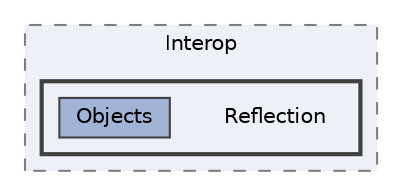 digraph "src/BadScript2/Runtime/Interop/Reflection"
{
 // LATEX_PDF_SIZE
  bgcolor="transparent";
  edge [fontname=Helvetica,fontsize=10,labelfontname=Helvetica,labelfontsize=10];
  node [fontname=Helvetica,fontsize=10,shape=box,height=0.2,width=0.4];
  compound=true
  subgraph clusterdir_48b8d0319f0c96cbd0c5fd3b6ecb90fa {
    graph [ bgcolor="#edf0f7", pencolor="grey50", label="Interop", fontname=Helvetica,fontsize=10 style="filled,dashed", URL="dir_48b8d0319f0c96cbd0c5fd3b6ecb90fa.html",tooltip=""]
  subgraph clusterdir_ae15f15f834198216c4b38ad6b897cd1 {
    graph [ bgcolor="#edf0f7", pencolor="grey25", label="", fontname=Helvetica,fontsize=10 style="filled,bold", URL="dir_ae15f15f834198216c4b38ad6b897cd1.html",tooltip=""]
    dir_ae15f15f834198216c4b38ad6b897cd1 [shape=plaintext, label="Reflection"];
  dir_3c7086a574eff882bb1b2bb0bb3d7059 [label="Objects", fillcolor="#a2b4d6", color="grey25", style="filled", URL="dir_3c7086a574eff882bb1b2bb0bb3d7059.html",tooltip=""];
  }
  }
}
